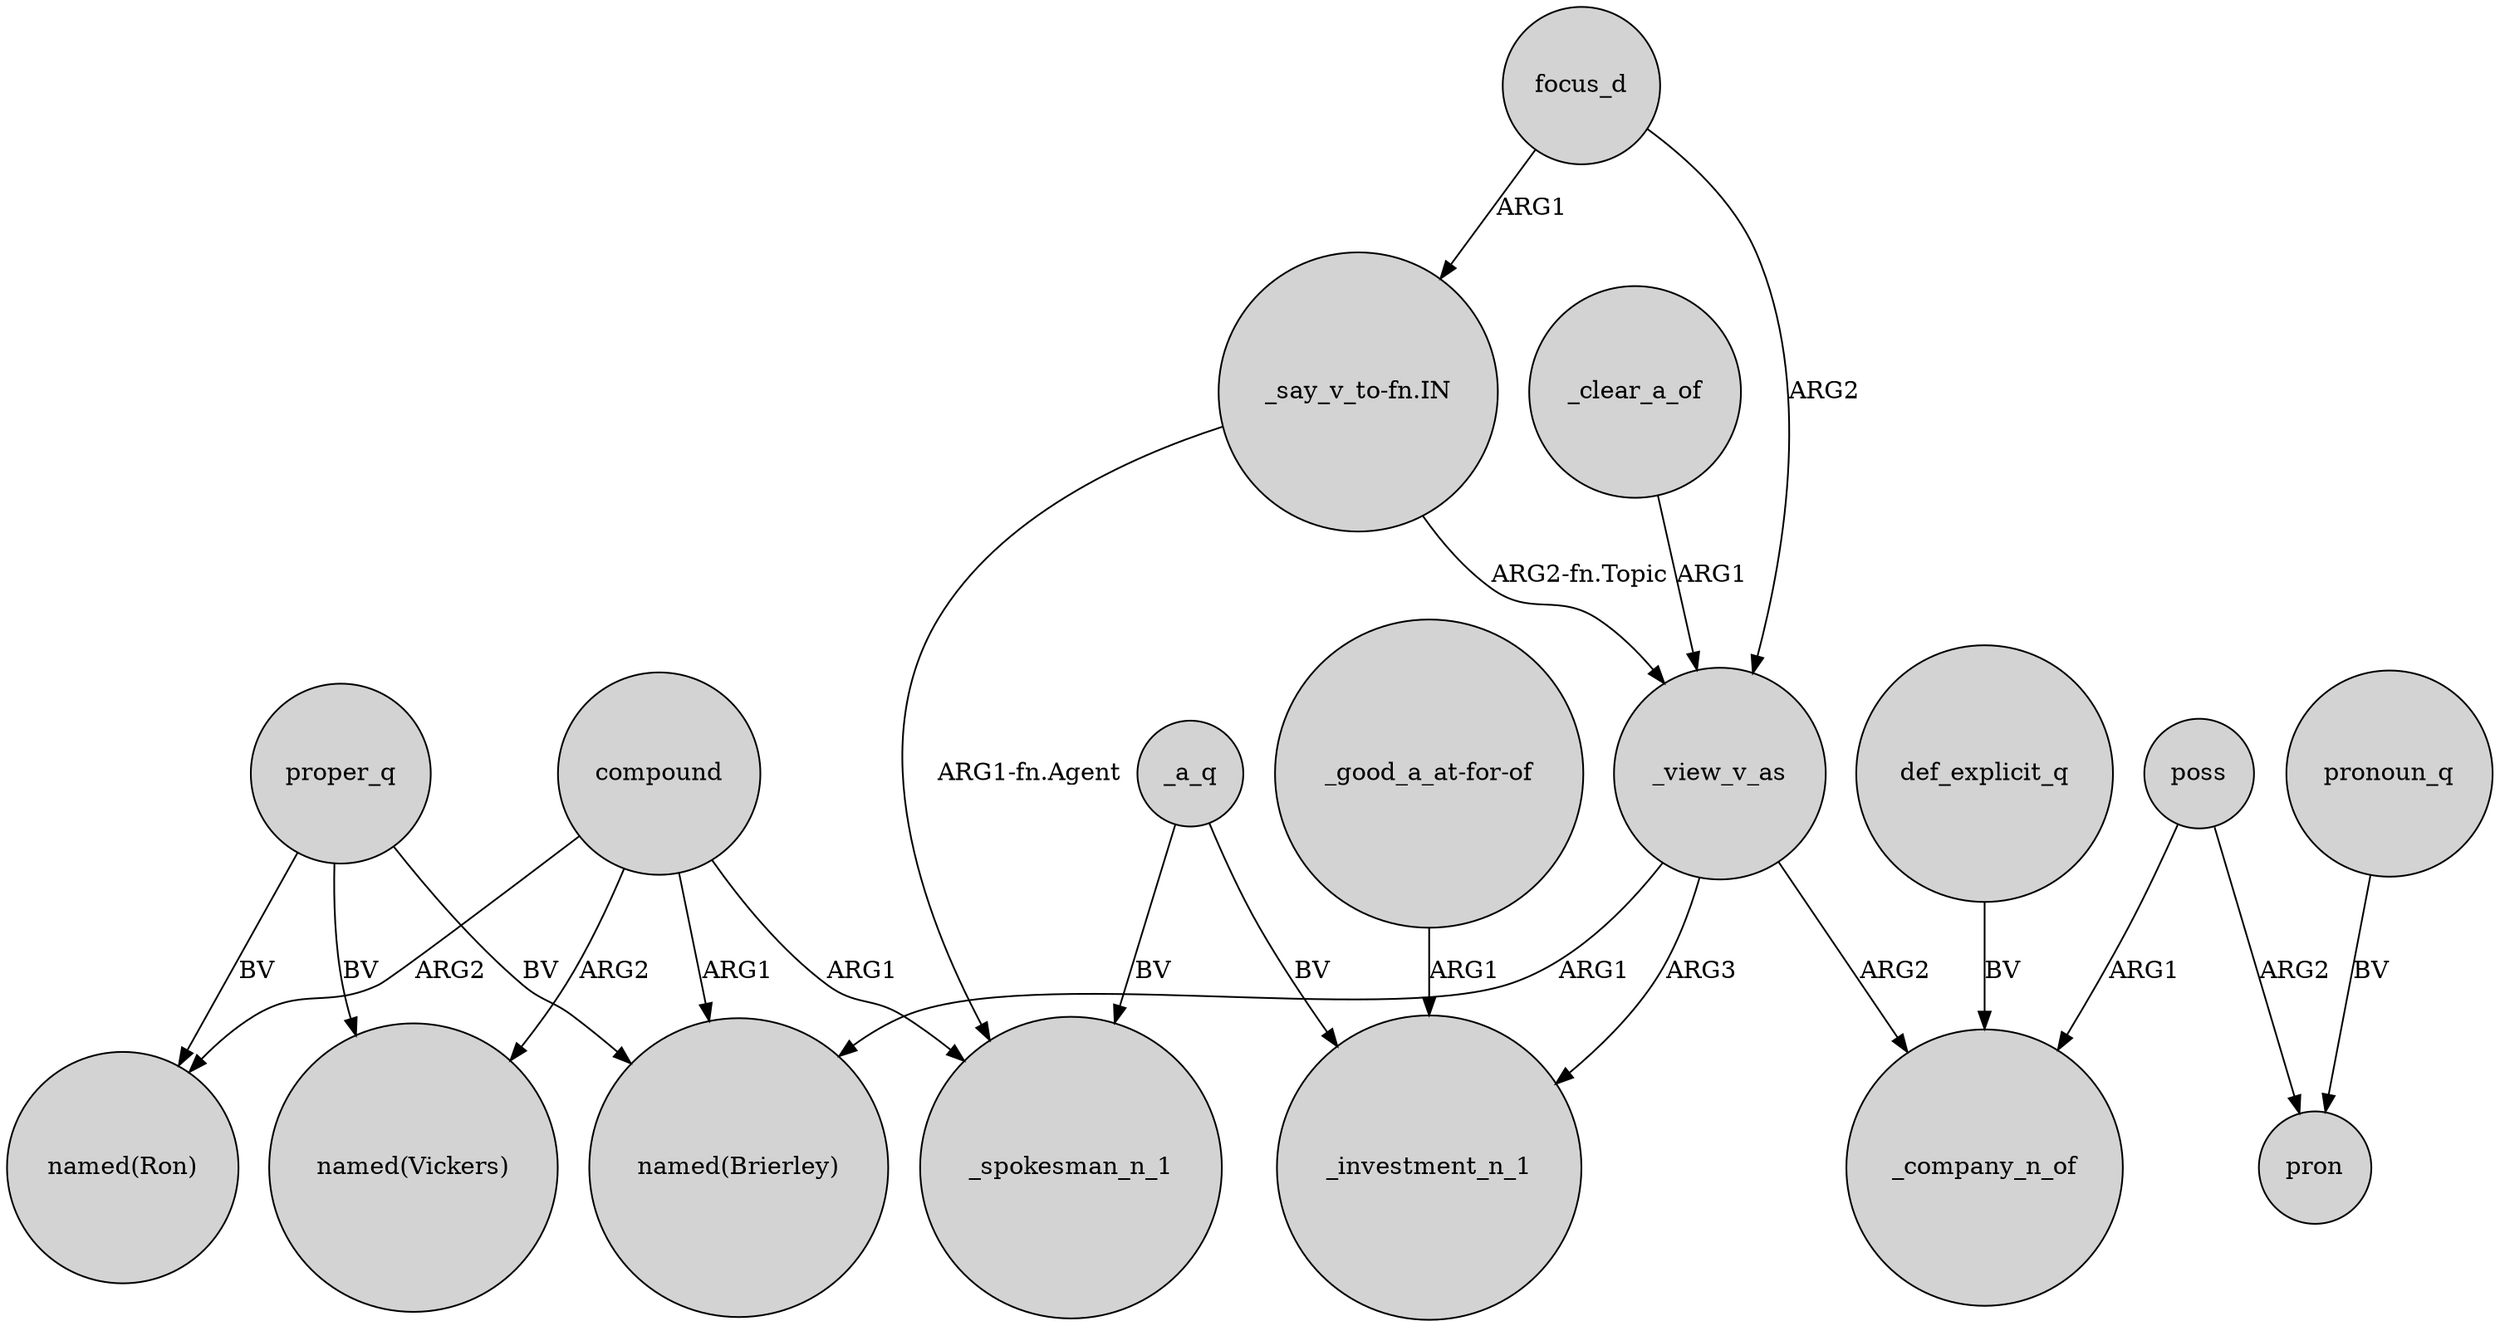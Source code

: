 digraph {
	node [shape=circle style=filled]
	focus_d -> _view_v_as [label=ARG2]
	proper_q -> "named(Brierley)" [label=BV]
	poss -> pron [label=ARG2]
	proper_q -> "named(Ron)" [label=BV]
	"_say_v_to-fn.IN" -> _spokesman_n_1 [label="ARG1-fn.Agent"]
	compound -> "named(Brierley)" [label=ARG1]
	def_explicit_q -> _company_n_of [label=BV]
	pronoun_q -> pron [label=BV]
	_view_v_as -> _company_n_of [label=ARG2]
	compound -> _spokesman_n_1 [label=ARG1]
	_a_q -> _investment_n_1 [label=BV]
	compound -> "named(Ron)" [label=ARG2]
	_view_v_as -> "named(Brierley)" [label=ARG1]
	_clear_a_of -> _view_v_as [label=ARG1]
	compound -> "named(Vickers)" [label=ARG2]
	poss -> _company_n_of [label=ARG1]
	"_say_v_to-fn.IN" -> _view_v_as [label="ARG2-fn.Topic"]
	_a_q -> _spokesman_n_1 [label=BV]
	proper_q -> "named(Vickers)" [label=BV]
	_view_v_as -> _investment_n_1 [label=ARG3]
	"_good_a_at-for-of" -> _investment_n_1 [label=ARG1]
	focus_d -> "_say_v_to-fn.IN" [label=ARG1]
}
